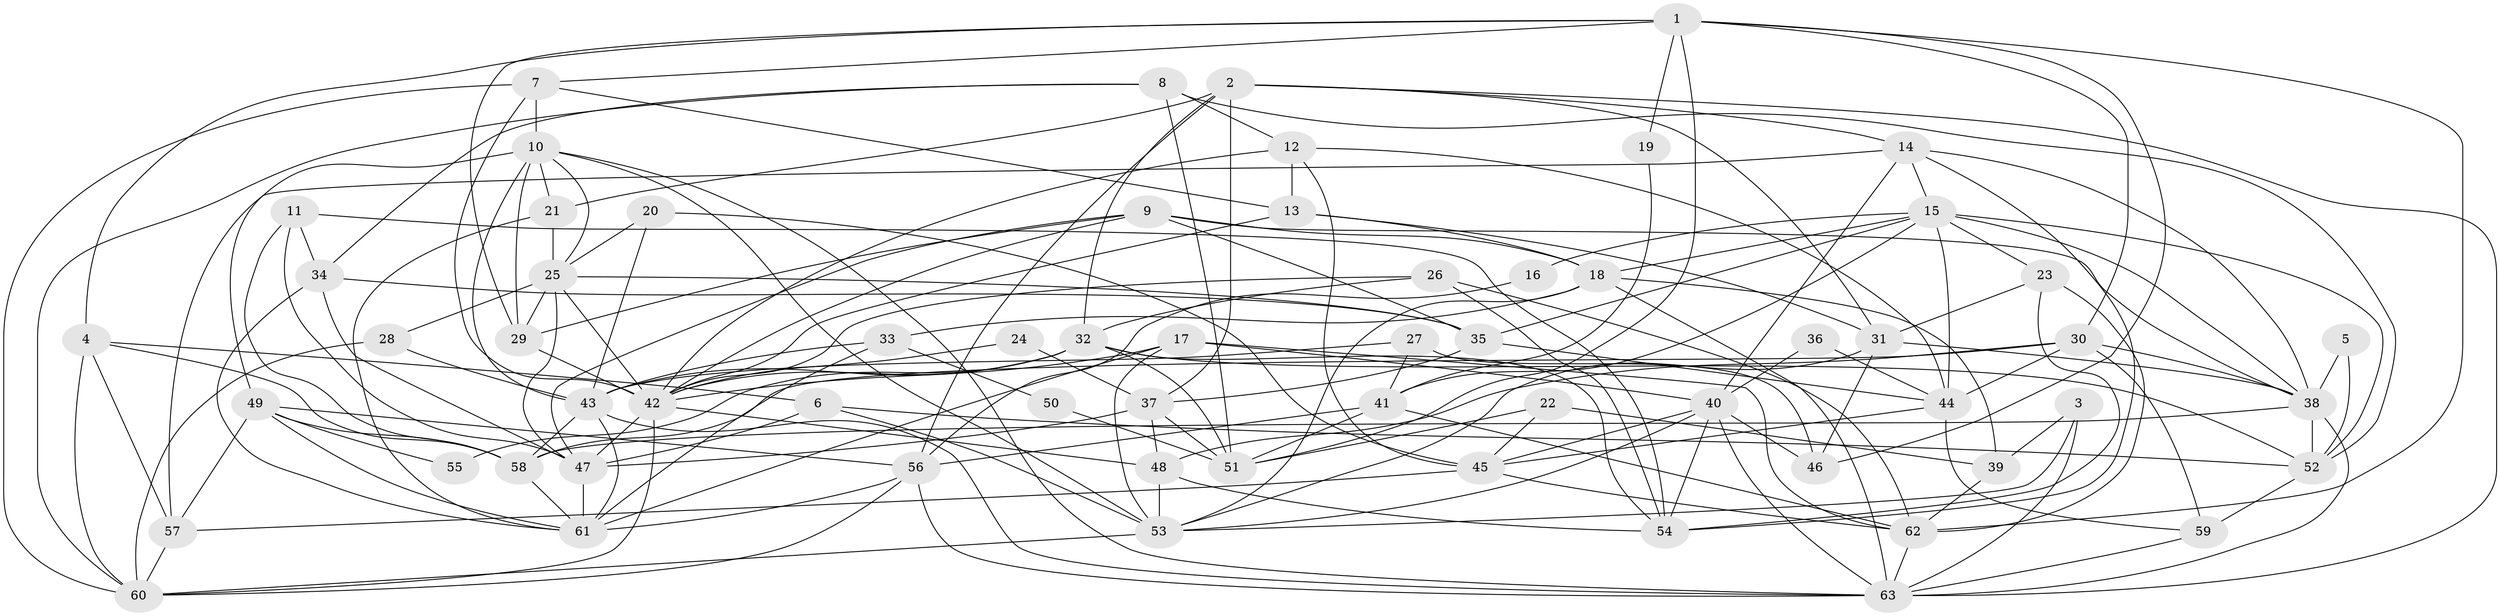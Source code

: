 // original degree distribution, {4: 0.30158730158730157, 3: 0.2777777777777778, 2: 0.11904761904761904, 6: 0.11904761904761904, 5: 0.1349206349206349, 7: 0.047619047619047616}
// Generated by graph-tools (version 1.1) at 2025/50/03/09/25 03:50:11]
// undirected, 63 vertices, 179 edges
graph export_dot {
graph [start="1"]
  node [color=gray90,style=filled];
  1;
  2;
  3;
  4;
  5;
  6;
  7;
  8;
  9;
  10;
  11;
  12;
  13;
  14;
  15;
  16;
  17;
  18;
  19;
  20;
  21;
  22;
  23;
  24;
  25;
  26;
  27;
  28;
  29;
  30;
  31;
  32;
  33;
  34;
  35;
  36;
  37;
  38;
  39;
  40;
  41;
  42;
  43;
  44;
  45;
  46;
  47;
  48;
  49;
  50;
  51;
  52;
  53;
  54;
  55;
  56;
  57;
  58;
  59;
  60;
  61;
  62;
  63;
  1 -- 4 [weight=1.0];
  1 -- 7 [weight=1.0];
  1 -- 19 [weight=1.0];
  1 -- 29 [weight=1.0];
  1 -- 30 [weight=1.0];
  1 -- 46 [weight=1.0];
  1 -- 51 [weight=1.0];
  1 -- 62 [weight=1.0];
  2 -- 14 [weight=1.0];
  2 -- 21 [weight=1.0];
  2 -- 31 [weight=1.0];
  2 -- 32 [weight=1.0];
  2 -- 37 [weight=1.0];
  2 -- 56 [weight=1.0];
  2 -- 63 [weight=1.0];
  3 -- 39 [weight=1.0];
  3 -- 53 [weight=1.0];
  3 -- 63 [weight=1.0];
  4 -- 6 [weight=1.0];
  4 -- 57 [weight=1.0];
  4 -- 58 [weight=1.0];
  4 -- 60 [weight=1.0];
  5 -- 38 [weight=1.0];
  5 -- 52 [weight=1.0];
  6 -- 47 [weight=1.0];
  6 -- 52 [weight=1.0];
  6 -- 53 [weight=1.0];
  7 -- 10 [weight=1.0];
  7 -- 13 [weight=1.0];
  7 -- 42 [weight=1.0];
  7 -- 60 [weight=1.0];
  8 -- 12 [weight=1.0];
  8 -- 34 [weight=1.0];
  8 -- 51 [weight=1.0];
  8 -- 52 [weight=1.0];
  8 -- 60 [weight=1.0];
  9 -- 18 [weight=1.0];
  9 -- 29 [weight=1.0];
  9 -- 35 [weight=1.0];
  9 -- 38 [weight=1.0];
  9 -- 42 [weight=1.0];
  9 -- 47 [weight=1.0];
  10 -- 21 [weight=1.0];
  10 -- 25 [weight=1.0];
  10 -- 29 [weight=1.0];
  10 -- 43 [weight=2.0];
  10 -- 49 [weight=1.0];
  10 -- 53 [weight=1.0];
  10 -- 63 [weight=1.0];
  11 -- 34 [weight=1.0];
  11 -- 47 [weight=1.0];
  11 -- 54 [weight=1.0];
  11 -- 58 [weight=1.0];
  12 -- 13 [weight=1.0];
  12 -- 42 [weight=1.0];
  12 -- 44 [weight=1.0];
  12 -- 45 [weight=1.0];
  13 -- 18 [weight=1.0];
  13 -- 31 [weight=1.0];
  13 -- 42 [weight=1.0];
  14 -- 15 [weight=1.0];
  14 -- 38 [weight=1.0];
  14 -- 40 [weight=1.0];
  14 -- 54 [weight=1.0];
  14 -- 57 [weight=1.0];
  15 -- 16 [weight=1.0];
  15 -- 18 [weight=1.0];
  15 -- 23 [weight=1.0];
  15 -- 35 [weight=1.0];
  15 -- 38 [weight=1.0];
  15 -- 41 [weight=1.0];
  15 -- 44 [weight=1.0];
  15 -- 52 [weight=1.0];
  16 -- 56 [weight=1.0];
  17 -- 40 [weight=1.0];
  17 -- 42 [weight=1.0];
  17 -- 53 [weight=1.0];
  17 -- 61 [weight=2.0];
  17 -- 62 [weight=1.0];
  18 -- 33 [weight=1.0];
  18 -- 39 [weight=1.0];
  18 -- 53 [weight=1.0];
  18 -- 63 [weight=1.0];
  19 -- 41 [weight=1.0];
  20 -- 25 [weight=1.0];
  20 -- 43 [weight=1.0];
  20 -- 45 [weight=1.0];
  21 -- 25 [weight=1.0];
  21 -- 61 [weight=1.0];
  22 -- 39 [weight=1.0];
  22 -- 45 [weight=1.0];
  22 -- 51 [weight=1.0];
  23 -- 31 [weight=1.0];
  23 -- 54 [weight=1.0];
  23 -- 62 [weight=1.0];
  24 -- 37 [weight=1.0];
  24 -- 42 [weight=1.0];
  25 -- 28 [weight=1.0];
  25 -- 29 [weight=1.0];
  25 -- 35 [weight=1.0];
  25 -- 42 [weight=1.0];
  25 -- 47 [weight=1.0];
  26 -- 32 [weight=1.0];
  26 -- 42 [weight=1.0];
  26 -- 54 [weight=1.0];
  26 -- 62 [weight=1.0];
  27 -- 41 [weight=1.0];
  27 -- 43 [weight=2.0];
  27 -- 46 [weight=1.0];
  28 -- 43 [weight=1.0];
  28 -- 60 [weight=1.0];
  29 -- 42 [weight=1.0];
  30 -- 38 [weight=1.0];
  30 -- 44 [weight=1.0];
  30 -- 48 [weight=1.0];
  30 -- 58 [weight=1.0];
  30 -- 59 [weight=1.0];
  31 -- 38 [weight=1.0];
  31 -- 46 [weight=1.0];
  31 -- 53 [weight=1.0];
  32 -- 42 [weight=1.0];
  32 -- 43 [weight=1.0];
  32 -- 51 [weight=1.0];
  32 -- 52 [weight=1.0];
  32 -- 54 [weight=1.0];
  32 -- 55 [weight=1.0];
  33 -- 43 [weight=1.0];
  33 -- 50 [weight=1.0];
  33 -- 61 [weight=1.0];
  34 -- 35 [weight=1.0];
  34 -- 47 [weight=1.0];
  34 -- 61 [weight=1.0];
  35 -- 37 [weight=1.0];
  35 -- 44 [weight=1.0];
  36 -- 40 [weight=1.0];
  36 -- 44 [weight=1.0];
  37 -- 47 [weight=1.0];
  37 -- 48 [weight=1.0];
  37 -- 51 [weight=1.0];
  38 -- 52 [weight=1.0];
  38 -- 58 [weight=1.0];
  38 -- 63 [weight=1.0];
  39 -- 62 [weight=1.0];
  40 -- 45 [weight=1.0];
  40 -- 46 [weight=1.0];
  40 -- 53 [weight=1.0];
  40 -- 54 [weight=1.0];
  40 -- 63 [weight=1.0];
  41 -- 51 [weight=1.0];
  41 -- 56 [weight=1.0];
  41 -- 62 [weight=1.0];
  42 -- 47 [weight=1.0];
  42 -- 48 [weight=1.0];
  42 -- 60 [weight=1.0];
  43 -- 58 [weight=1.0];
  43 -- 61 [weight=1.0];
  43 -- 63 [weight=1.0];
  44 -- 45 [weight=1.0];
  44 -- 59 [weight=1.0];
  45 -- 57 [weight=1.0];
  45 -- 62 [weight=1.0];
  47 -- 61 [weight=2.0];
  48 -- 53 [weight=1.0];
  48 -- 54 [weight=1.0];
  49 -- 55 [weight=1.0];
  49 -- 56 [weight=1.0];
  49 -- 57 [weight=1.0];
  49 -- 58 [weight=1.0];
  49 -- 61 [weight=1.0];
  50 -- 51 [weight=1.0];
  52 -- 59 [weight=1.0];
  53 -- 60 [weight=1.0];
  56 -- 60 [weight=1.0];
  56 -- 61 [weight=1.0];
  56 -- 63 [weight=1.0];
  57 -- 60 [weight=1.0];
  58 -- 61 [weight=1.0];
  59 -- 63 [weight=1.0];
  62 -- 63 [weight=1.0];
}
